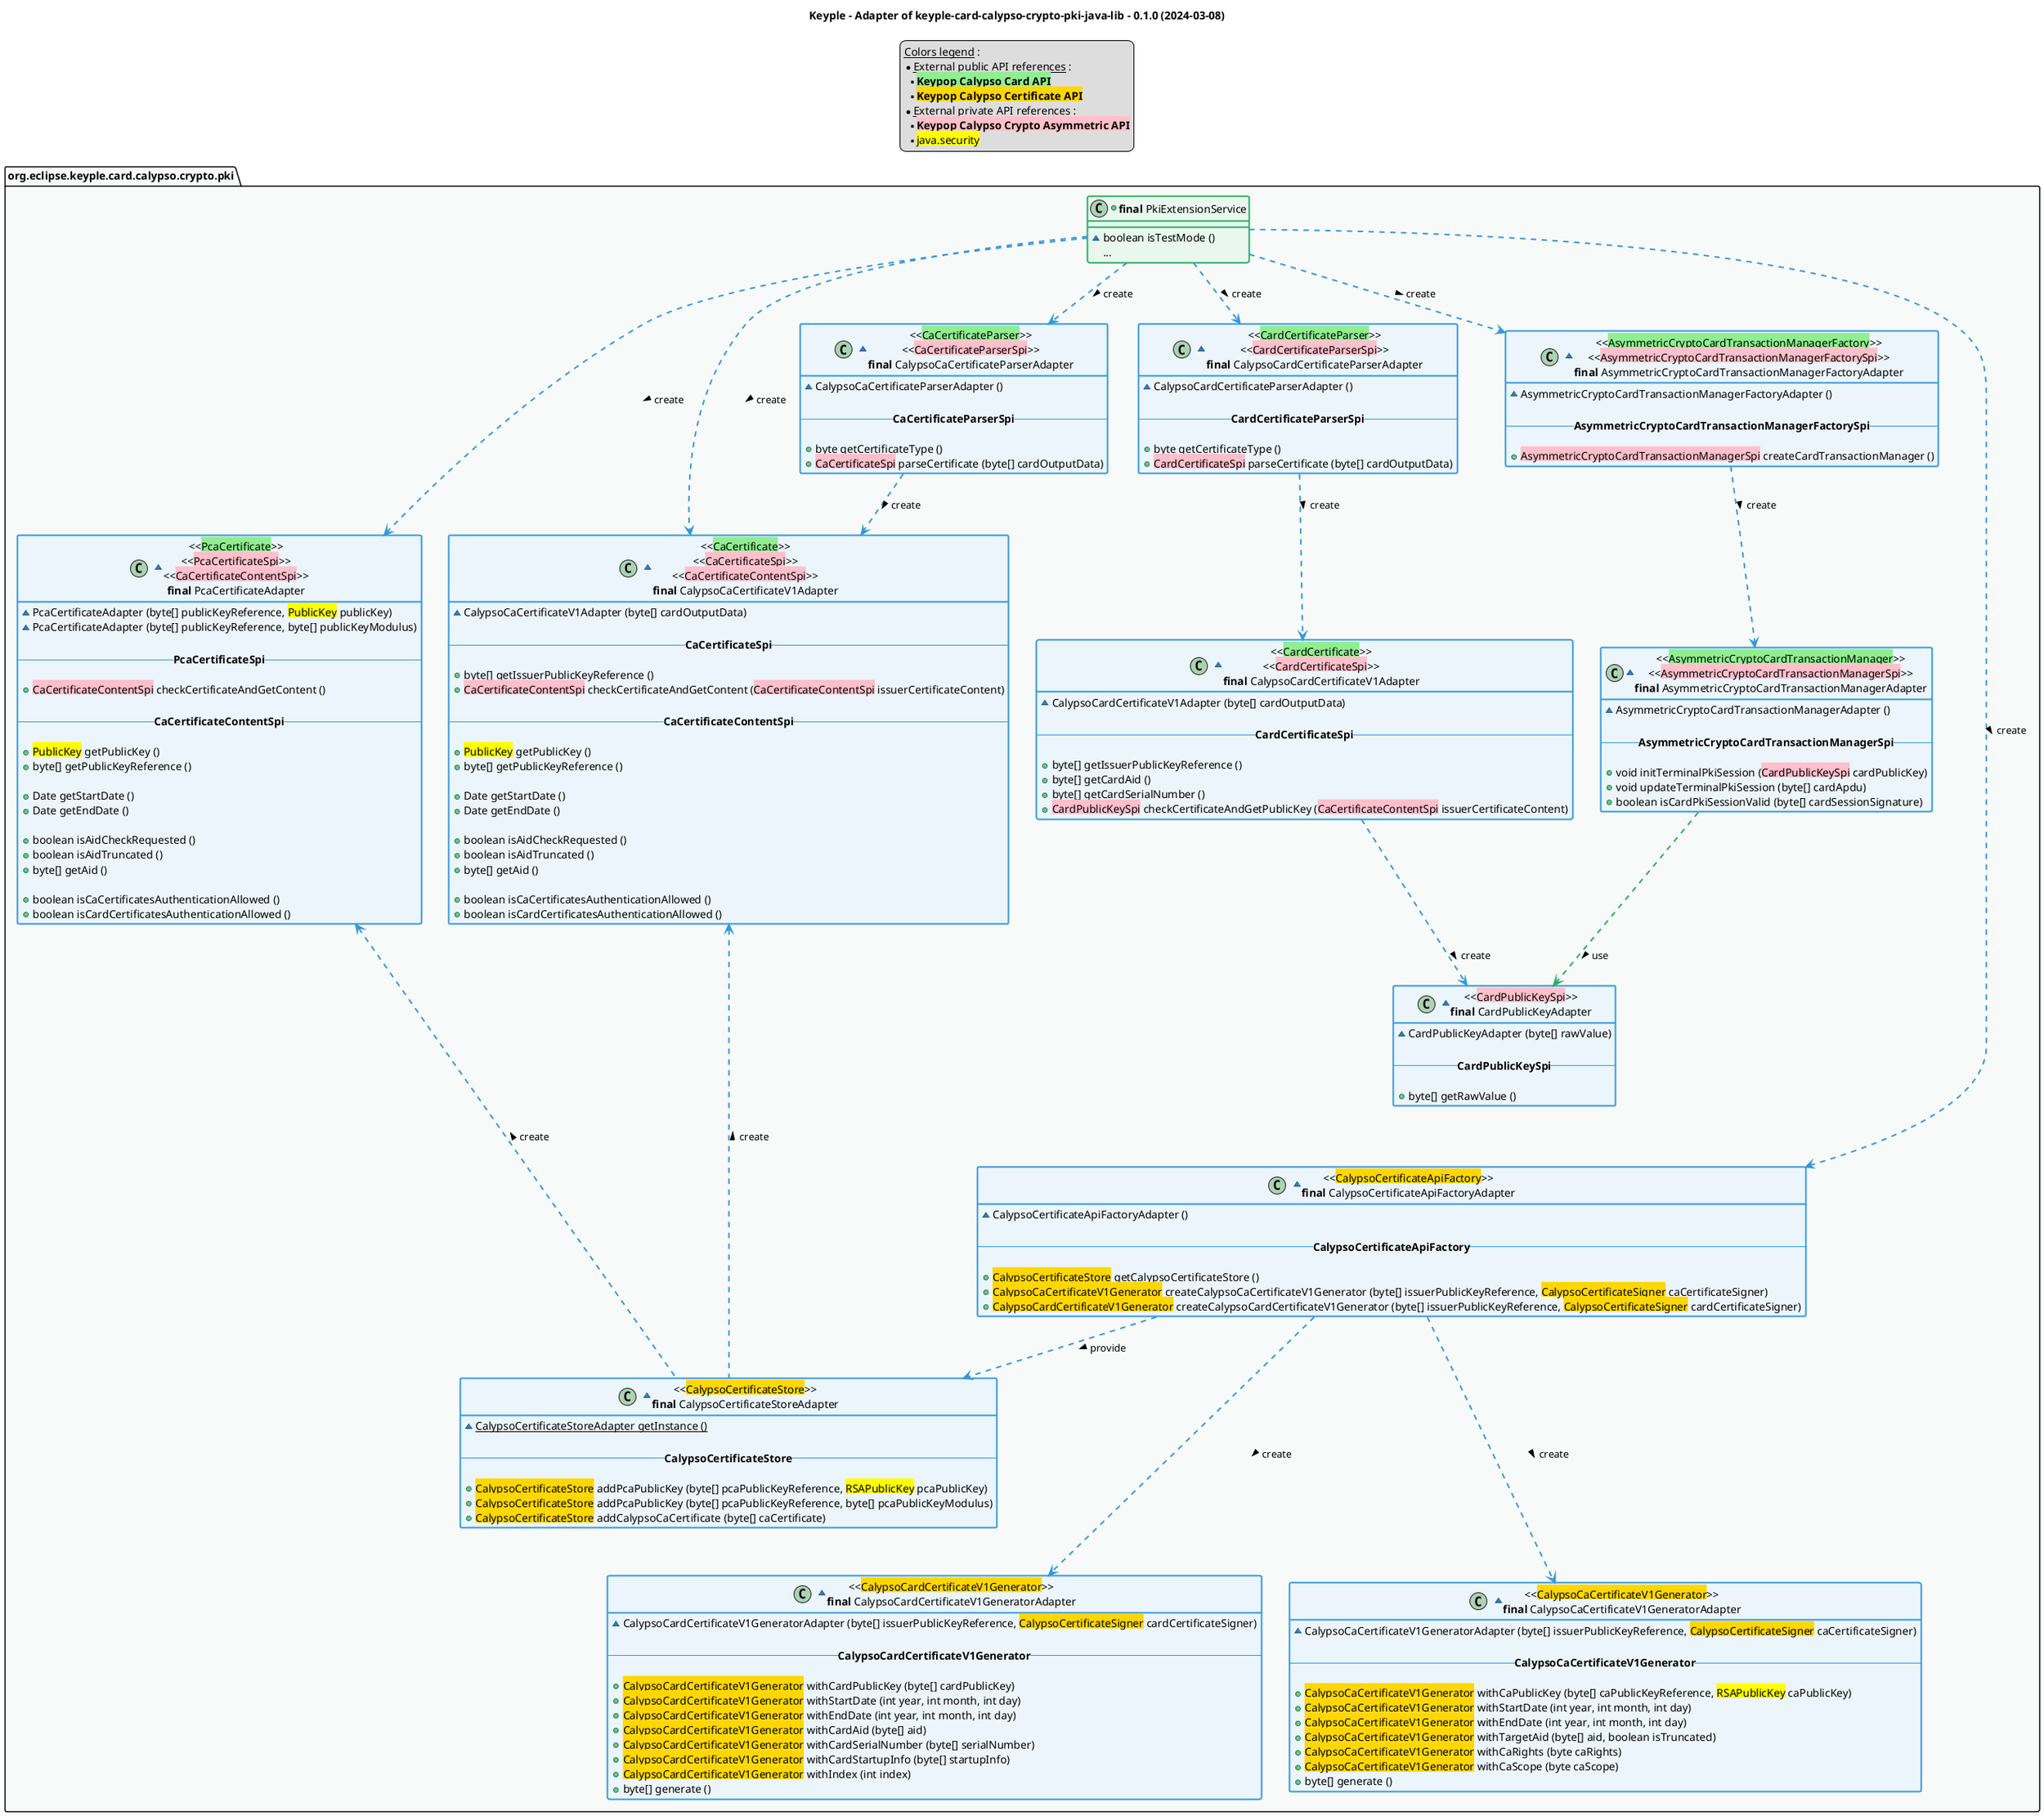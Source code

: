 @startuml
title
    Keyple - Adapter of keyple-card-calypso-crypto-pki-java-lib - 0.1.0 (2024-03-08)
end title

' == THEME ==

'Couleurs issues de : https://htmlcolorcodes.com/fr/tableau-de-couleur/tableau-de-couleur-design-plat/
!define C_GREY1 F8F9F9
!define C_GREY2 F2F3F4
!define C_GREY3 E5E7E9
!define C_GREY4 D7DBDD
!define C_GREY5 CACFD2
!define C_GREY6 BDC3C7
!define C_LINK 3498DB
!define C_USE 27AE60

' -- Styles that don't work with new version of plantuml --
skinparam stereotypeABorderColor #A9DCDF
skinparam stereotypeIBorderColor #B4A7E5
skinparam stereotypeCBorderColor #ADD1B2
skinparam stereotypeEBorderColor #EB93DF
' -- END --

skinparam ClassBorderThickness 2
skinparam ArrowThickness 2

' Yellow
skinparam ClassBackgroundColor #FEFECE
skinparam ClassBorderColor #D4AC0D
' Red
skinparam ClassBackgroundColor<<red>> #FDEDEC
skinparam ClassBorderColor<<red>> #E74C3C
hide <<red>> stereotype
' Purple
skinparam ClassBackgroundColor<<purple>> #F4ECF7
skinparam ClassBorderColor<<purple>> #8E44AD
hide <<purple>> stereotype
' blue
skinparam ClassBackgroundColor<<blue>> #EBF5FB
skinparam ClassBorderColor<<blue>> #3498DB
hide <<blue>> stereotype
' Green
skinparam ClassBackgroundColor<<green>> #E9F7EF
skinparam ClassBorderColor<<green>> #27AE60
hide <<green>> stereotype
' Grey
skinparam ClassBackgroundColor<<grey>> #EAECEE
skinparam ClassBorderColor<<grey>> #2C3E50
hide <<grey>> stereotype

' == CONTENT ==

legend top
    __Colors legend__ :
    * __External public API references__ :
    ** <back:lightGreen>**Keypop Calypso Card API**</back>
    ** <back:gold>**Keypop Calypso Certificate API**</back>
    * __External private API references__ :
    ** <back:pink>**Keypop Calypso Crypto Asymmetric API**</back>
    ** <back:yellow>java.security</back>
end legend

package "org.eclipse.keyple.card.calypso.crypto.pki" as pki {
    +class "**final** PkiExtensionService" as PkiExtensionService <<green>> {
        __
        ~boolean isTestMode ()
        ...
    }
    ' Adapters
    ~class "<<<back:lightGreen>AsymmetricCryptoCardTransactionManagerFactory</back>>>\n<<<back:pink>AsymmetricCryptoCardTransactionManagerFactorySpi</back>>>\n**final** AsymmetricCryptoCardTransactionManagerFactoryAdapter" as AsymmetricCryptoCardTransactionManagerFactoryAdapter <<blue>> {
        ~AsymmetricCryptoCardTransactionManagerFactoryAdapter ()

        -- **AsymmetricCryptoCardTransactionManagerFactorySpi** --

        +<back:pink>AsymmetricCryptoCardTransactionManagerSpi</back> createCardTransactionManager ()
    }
    ~class "<<<back:lightGreen>AsymmetricCryptoCardTransactionManager</back>>>\n<<<back:pink>AsymmetricCryptoCardTransactionManagerSpi</back>>>\n**final** AsymmetricCryptoCardTransactionManagerAdapter" as AsymmetricCryptoCardTransactionManagerAdapter <<blue>> {
        ~AsymmetricCryptoCardTransactionManagerAdapter ()

        -- **AsymmetricCryptoCardTransactionManagerSpi** --

        +void initTerminalPkiSession (<back:pink>CardPublicKeySpi</back> cardPublicKey)
        +void updateTerminalPkiSession (byte[] cardApdu)
        +boolean isCardPkiSessionValid (byte[] cardSessionSignature)
    }
    ~class "<<<back:pink>CardPublicKeySpi</back>>>\n**final** CardPublicKeyAdapter" as CardPublicKeyAdapter <<blue>> {
        ~CardPublicKeyAdapter (byte[] rawValue)

        -- **CardPublicKeySpi** --

        +byte[] getRawValue ()
    }
    ~class "<<<back:lightGreen>CardCertificateParser</back>>>\n<<<back:pink>CardCertificateParserSpi</back>>>\n**final** CalypsoCardCertificateParserAdapter" as CalypsoCardCertificateParserAdapter <<blue>> {
        ~CalypsoCardCertificateParserAdapter ()

        -- **CardCertificateParserSpi** --

        +byte getCertificateType ()
        +<back:pink>CardCertificateSpi</back> parseCertificate (byte[] cardOutputData)
    }
    ~class "<<<back:lightGreen>CardCertificate</back>>>\n<<<back:pink>CardCertificateSpi</back>>>\n**final** CalypsoCardCertificateV1Adapter" as CalypsoCardCertificateV1Adapter <<blue>> {
        ~CalypsoCardCertificateV1Adapter (byte[] cardOutputData)

        -- **CardCertificateSpi** --

        +byte[] getIssuerPublicKeyReference ()
        +byte[] getCardAid ()
        +byte[] getCardSerialNumber ()
        +<back:pink>CardPublicKeySpi</back> checkCertificateAndGetPublicKey (<back:pink>CaCertificateContentSpi</back> issuerCertificateContent)
    }
    ~class "<<<back:lightGreen>CaCertificateParser</back>>>\n<<<back:pink>CaCertificateParserSpi</back>>>\n**final** CalypsoCaCertificateParserAdapter" as CalypsoCaCertificateParserAdapter <<blue>> {
        ~CalypsoCaCertificateParserAdapter ()

        -- **CaCertificateParserSpi** --

        +byte getCertificateType ()
        +<back:pink>CaCertificateSpi</back> parseCertificate (byte[] cardOutputData)
    }
    ~class "<<<back:lightGreen>CaCertificate</back>>>\n<<<back:pink>CaCertificateSpi</back>>>\n<<<back:pink>CaCertificateContentSpi</back>>>\n**final** CalypsoCaCertificateV1Adapter" as CalypsoCaCertificateV1Adapter <<blue>> {
        ~CalypsoCaCertificateV1Adapter (byte[] cardOutputData)

        -- **CaCertificateSpi** --

        +byte[] getIssuerPublicKeyReference ()
        +<back:pink>CaCertificateContentSpi</back> checkCertificateAndGetContent (<back:pink>CaCertificateContentSpi</back> issuerCertificateContent)

        -- **CaCertificateContentSpi** --

        +<back:yellow>PublicKey</back> getPublicKey ()
        +byte[] getPublicKeyReference ()

        +Date getStartDate ()
        +Date getEndDate ()

        +boolean isAidCheckRequested ()
        +boolean isAidTruncated ()
        +byte[] getAid ()

        +boolean isCaCertificatesAuthenticationAllowed ()
        +boolean isCardCertificatesAuthenticationAllowed ()
    }
    ~class "<<<back:lightGreen>PcaCertificate</back>>>\n<<<back:pink>PcaCertificateSpi</back>>>\n<<<back:pink>CaCertificateContentSpi</back>>>\n**final** PcaCertificateAdapter" as PcaCertificateAdapter <<blue>> {
        ~PcaCertificateAdapter (byte[] publicKeyReference, <back:yellow>PublicKey</back> publicKey)
        ~PcaCertificateAdapter (byte[] publicKeyReference, byte[] publicKeyModulus)

        -- **PcaCertificateSpi** --

        +<back:pink>CaCertificateContentSpi</back> checkCertificateAndGetContent ()

        -- **CaCertificateContentSpi** --

        +<back:yellow>PublicKey</back> getPublicKey ()
        +byte[] getPublicKeyReference ()

        +Date getStartDate ()
        +Date getEndDate ()

        +boolean isAidCheckRequested ()
        +boolean isAidTruncated ()
        +byte[] getAid ()

        +boolean isCaCertificatesAuthenticationAllowed ()
        +boolean isCardCertificatesAuthenticationAllowed ()
    }
    ~class "<<<back:gold>CalypsoCertificateApiFactory</back>>>\n**final** CalypsoCertificateApiFactoryAdapter" as CalypsoCertificateApiFactoryAdapter <<blue>> {
        ~CalypsoCertificateApiFactoryAdapter ()

        -- **CalypsoCertificateApiFactory** --

        +<back:gold>CalypsoCertificateStore</back> getCalypsoCertificateStore ()
        +<back:gold>CalypsoCaCertificateV1Generator</back> createCalypsoCaCertificateV1Generator (byte[] issuerPublicKeyReference, <back:gold>CalypsoCertificateSigner</back> caCertificateSigner)
        +<back:gold>CalypsoCardCertificateV1Generator</back> createCalypsoCardCertificateV1Generator (byte[] issuerPublicKeyReference, <back:gold>CalypsoCertificateSigner</back> cardCertificateSigner)
    }
    ~class "<<<back:gold>CalypsoCertificateStore</back>>>\n**final** CalypsoCertificateStoreAdapter" as CalypsoCertificateStoreAdapter <<blue>> {
        ~{static} CalypsoCertificateStoreAdapter getInstance ()

        -- **CalypsoCertificateStore** --

        +<back:gold>CalypsoCertificateStore</back> addPcaPublicKey (byte[] pcaPublicKeyReference, <back:yellow>RSAPublicKey</back> pcaPublicKey)
        +<back:gold>CalypsoCertificateStore</back> addPcaPublicKey (byte[] pcaPublicKeyReference, byte[] pcaPublicKeyModulus)
        +<back:gold>CalypsoCertificateStore</back> addCalypsoCaCertificate (byte[] caCertificate)
    }
    ~class "<<<back:gold>CalypsoCaCertificateV1Generator</back>>>\n**final** CalypsoCaCertificateV1GeneratorAdapter" as CalypsoCaCertificateV1GeneratorAdapter <<blue>> {
        ~CalypsoCaCertificateV1GeneratorAdapter (byte[] issuerPublicKeyReference, <back:gold>CalypsoCertificateSigner</back> caCertificateSigner)

        -- **CalypsoCaCertificateV1Generator** --

        +<back:gold>CalypsoCaCertificateV1Generator</back> withCaPublicKey (byte[] caPublicKeyReference, <back:yellow>RSAPublicKey</back> caPublicKey)
        +<back:gold>CalypsoCaCertificateV1Generator</back> withStartDate (int year, int month, int day)
        +<back:gold>CalypsoCaCertificateV1Generator</back> withEndDate (int year, int month, int day)
        +<back:gold>CalypsoCaCertificateV1Generator</back> withTargetAid (byte[] aid, boolean isTruncated)
        +<back:gold>CalypsoCaCertificateV1Generator</back> withCaRights (byte caRights)
        +<back:gold>CalypsoCaCertificateV1Generator</back> withCaScope (byte caScope)
        +byte[] generate ()
    }
    ~class "<<<back:gold>CalypsoCardCertificateV1Generator</back>>>\n**final** CalypsoCardCertificateV1GeneratorAdapter" as CalypsoCardCertificateV1GeneratorAdapter <<blue>> {
        ~CalypsoCardCertificateV1GeneratorAdapter (byte[] issuerPublicKeyReference, <back:gold>CalypsoCertificateSigner</back> cardCertificateSigner)

        -- **CalypsoCardCertificateV1Generator** --

        +<back:gold>CalypsoCardCertificateV1Generator</back> withCardPublicKey (byte[] cardPublicKey)
        +<back:gold>CalypsoCardCertificateV1Generator</back> withStartDate (int year, int month, int day)
        +<back:gold>CalypsoCardCertificateV1Generator</back> withEndDate (int year, int month, int day)
        +<back:gold>CalypsoCardCertificateV1Generator</back> withCardAid (byte[] aid)
        +<back:gold>CalypsoCardCertificateV1Generator</back> withCardSerialNumber (byte[] serialNumber)
        +<back:gold>CalypsoCardCertificateV1Generator</back> withCardStartupInfo (byte[] startupInfo)
        +<back:gold>CalypsoCardCertificateV1Generator</back> withIndex (int index)
        +byte[] generate ()
    }
}

' Associations

PkiExtensionService ..> AsymmetricCryptoCardTransactionManagerFactoryAdapter #C_LINK : create >
PkiExtensionService ...> PcaCertificateAdapter #C_LINK : create >
PkiExtensionService ..> CalypsoCaCertificateParserAdapter #C_LINK : create >
PkiExtensionService ..> CalypsoCaCertificateV1Adapter #C_LINK : create >
PkiExtensionService ..> CalypsoCardCertificateParserAdapter #C_LINK : create >
PkiExtensionService .....> CalypsoCertificateApiFactoryAdapter #C_LINK : create >

AsymmetricCryptoCardTransactionManagerFactoryAdapter ..> AsymmetricCryptoCardTransactionManagerAdapter #C_LINK : create >

AsymmetricCryptoCardTransactionManagerAdapter ..> CardPublicKeyAdapter #C_USE : use >

CalypsoCaCertificateParserAdapter ..> CalypsoCaCertificateV1Adapter #C_LINK : create >

CalypsoCardCertificateParserAdapter ..> CalypsoCardCertificateV1Adapter #C_LINK : create >

CalypsoCardCertificateV1Adapter ..> CardPublicKeyAdapter #C_LINK : create >

CalypsoCertificateApiFactoryAdapter ..> CalypsoCertificateStoreAdapter #C_LINK : provide >
CalypsoCertificateApiFactoryAdapter ...> CalypsoCaCertificateV1GeneratorAdapter #C_LINK : create >
CalypsoCertificateApiFactoryAdapter ...> CalypsoCardCertificateV1GeneratorAdapter #C_LINK : create >

CalypsoCertificateStoreAdapter .up...> PcaCertificateAdapter #C_LINK : create >
CalypsoCertificateStoreAdapter .up.> CalypsoCaCertificateV1Adapter #C_LINK : create >

' == LAYOUT ==


' == STYLE ==

package pki #C_GREY1 {}

@enduml